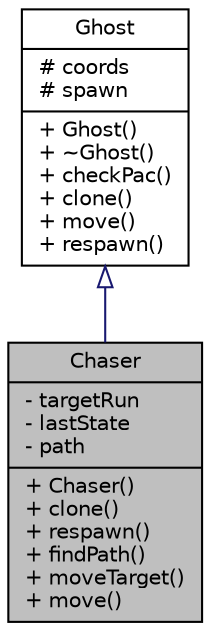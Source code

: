 digraph "Chaser"
{
 // LATEX_PDF_SIZE
  edge [fontname="Helvetica",fontsize="10",labelfontname="Helvetica",labelfontsize="10"];
  node [fontname="Helvetica",fontsize="10",shape=record];
  Node1 [label="{Chaser\n|- targetRun\l- lastState\l- path\l|+ Chaser()\l+ clone()\l+ respawn()\l+ findPath()\l+ moveTarget()\l+ move()\l}",height=0.2,width=0.4,color="black", fillcolor="grey75", style="filled", fontcolor="black",tooltip="The Chaser class represents a type of ghost that chases the Pacman."];
  Node2 -> Node1 [dir="back",color="midnightblue",fontsize="10",style="solid",arrowtail="onormal",fontname="Helvetica"];
  Node2 [label="{Ghost\n|# coords\l# spawn\l|+ Ghost()\l+ ~Ghost()\l+ checkPac()\l+ clone()\l+ move()\l+ respawn()\l}",height=0.2,width=0.4,color="black", fillcolor="white", style="filled",URL="$classGhost.html",tooltip="The Ghost class represents a ghost in the game."];
}
